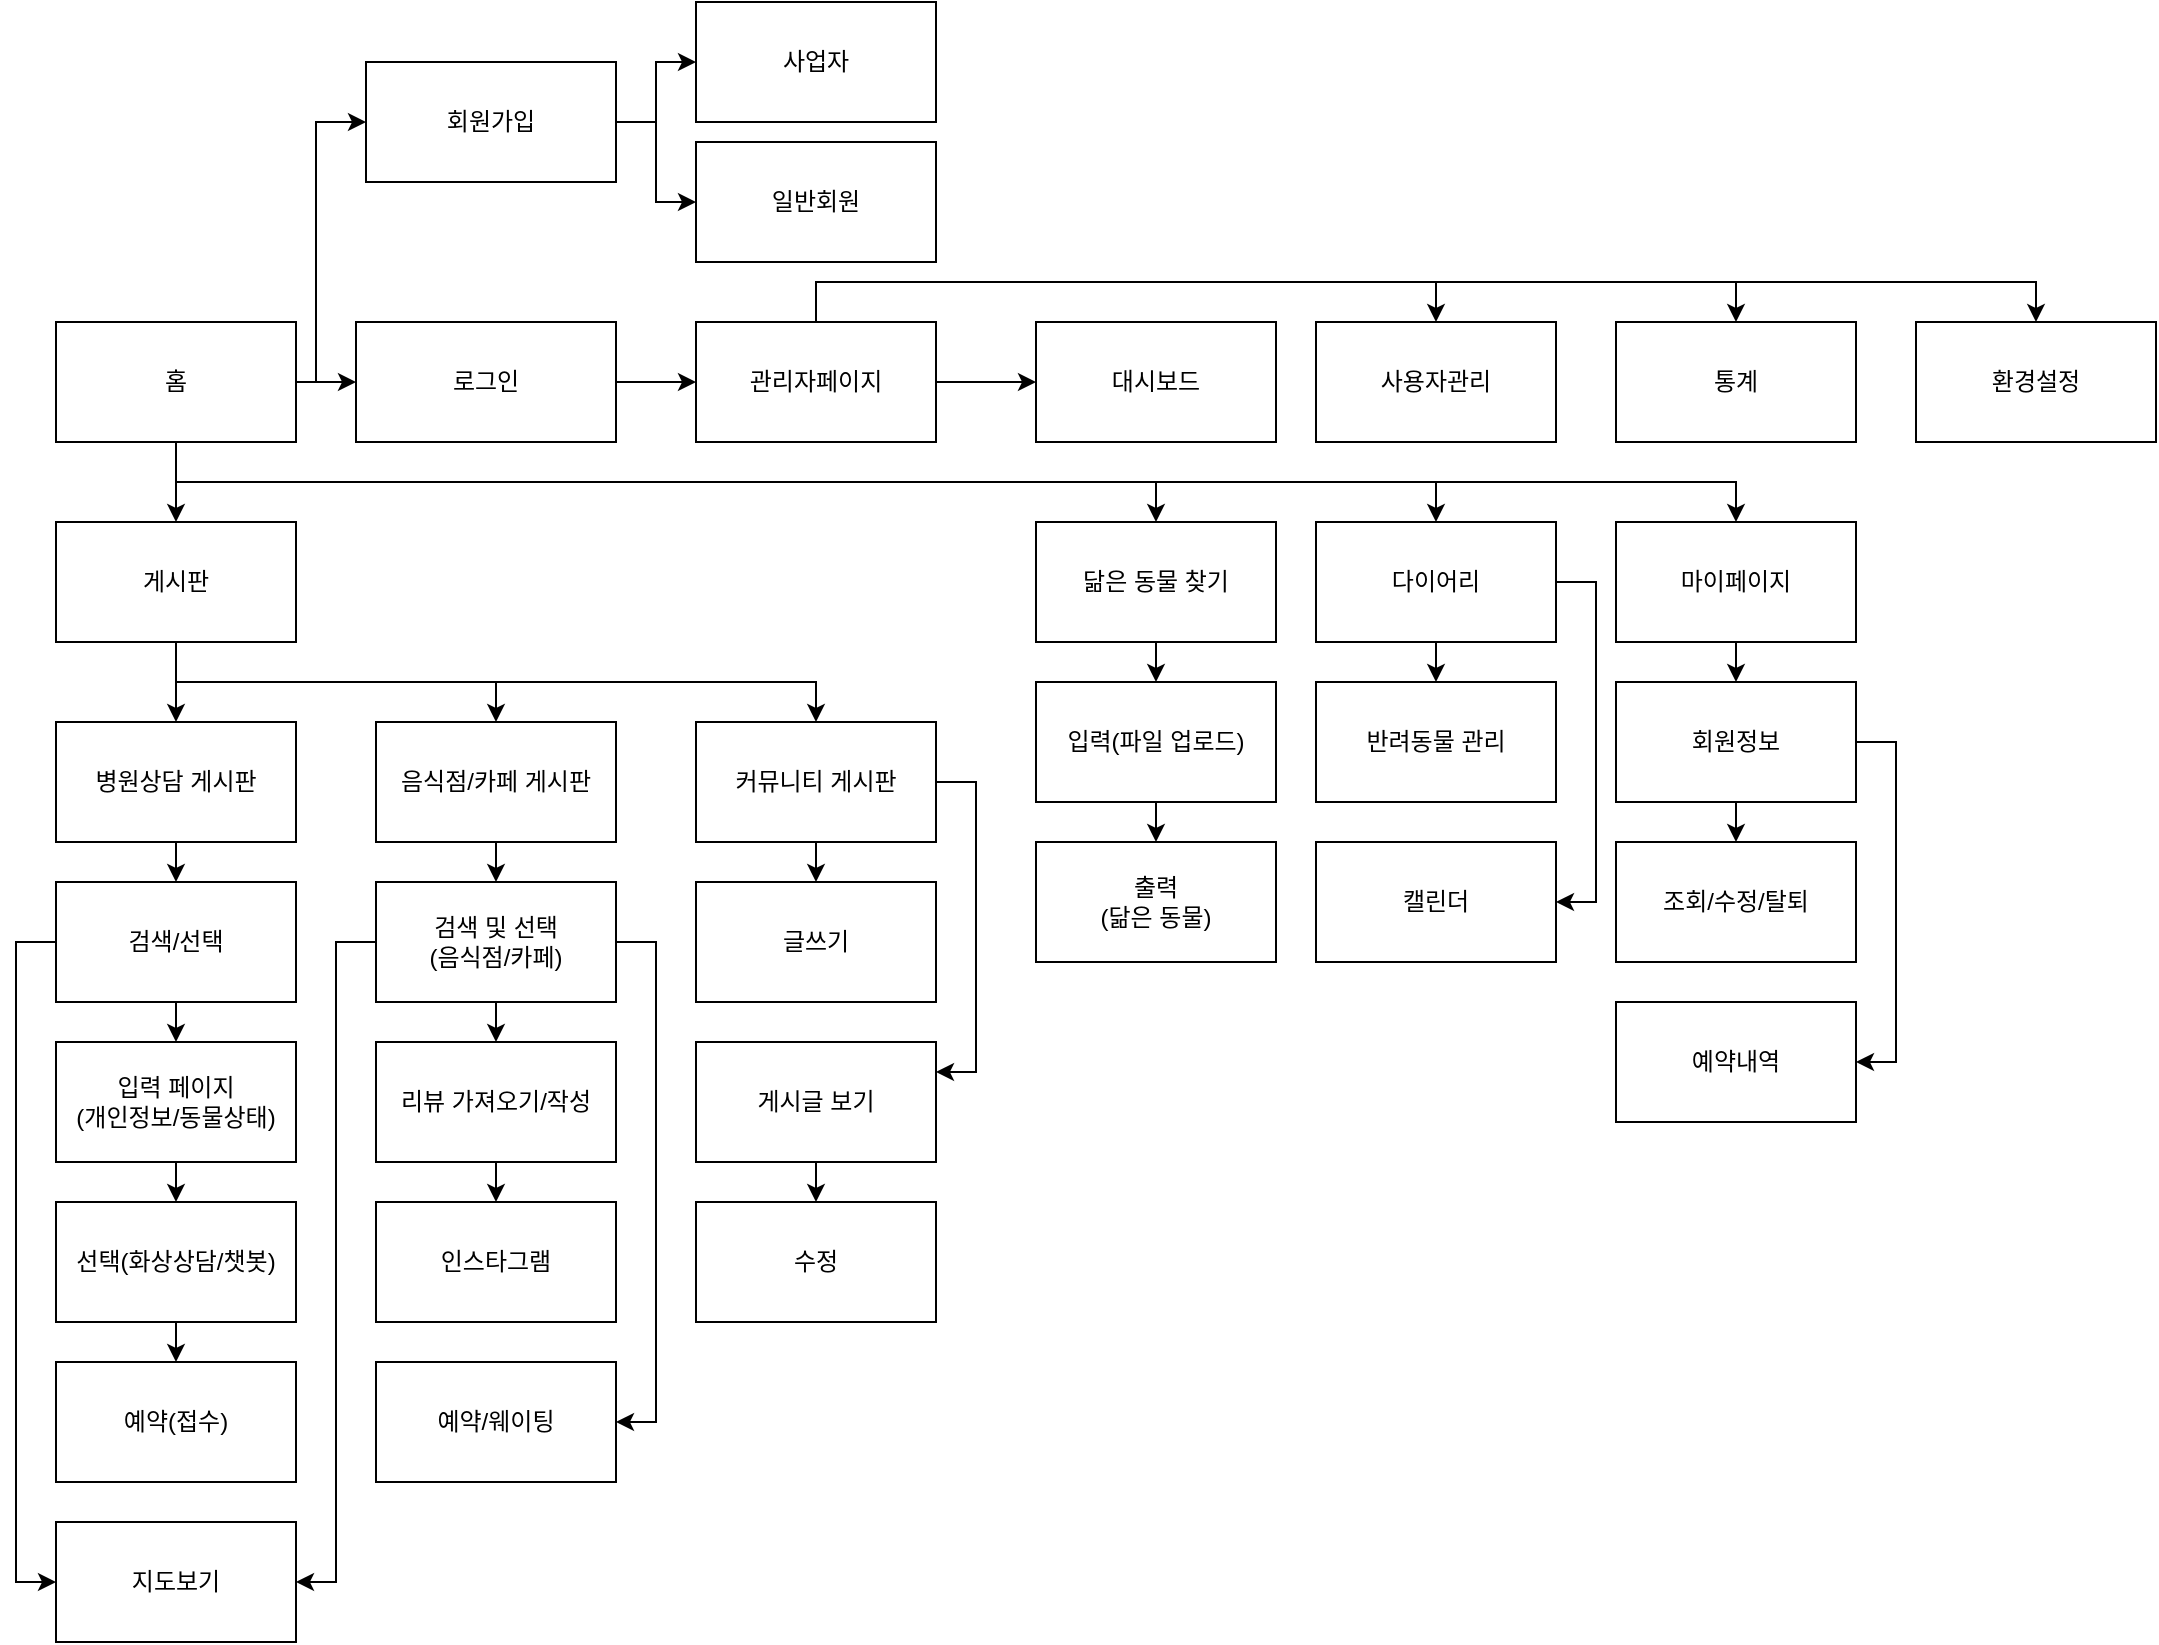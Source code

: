 <mxfile version="14.6.0" type="github" pages="2">
  <diagram id="kgpKYQtTHZ0yAKxKKP6v" name="Page-1">
    <mxGraphModel dx="611" dy="761" grid="1" gridSize="10" guides="1" tooltips="1" connect="1" arrows="1" fold="1" page="1" pageScale="1" pageWidth="2339" pageHeight="3300" math="0" shadow="0">
      <root>
        <mxCell id="0" />
        <mxCell id="1" parent="0" />
        <mxCell id="GSLBzmSpwLws9h_8FePQ-19" style="edgeStyle=orthogonalEdgeStyle;rounded=0;orthogonalLoop=1;jettySize=auto;html=1;exitX=0.5;exitY=1;exitDx=0;exitDy=0;" edge="1" parent="1" source="raWUjm0LwEFKpukJs3A3-2" target="WUAXPZHOC5QMEnY2nZMM-19">
          <mxGeometry relative="1" as="geometry" />
        </mxCell>
        <mxCell id="GSLBzmSpwLws9h_8FePQ-20" style="edgeStyle=orthogonalEdgeStyle;rounded=0;orthogonalLoop=1;jettySize=auto;html=1;exitX=0.5;exitY=1;exitDx=0;exitDy=0;" edge="1" parent="1" source="raWUjm0LwEFKpukJs3A3-2" target="WUAXPZHOC5QMEnY2nZMM-22">
          <mxGeometry relative="1" as="geometry" />
        </mxCell>
        <mxCell id="GSLBzmSpwLws9h_8FePQ-21" style="edgeStyle=orthogonalEdgeStyle;rounded=0;orthogonalLoop=1;jettySize=auto;html=1;exitX=1;exitY=0.5;exitDx=0;exitDy=0;" edge="1" parent="1" source="raWUjm0LwEFKpukJs3A3-2" target="WUAXPZHOC5QMEnY2nZMM-6">
          <mxGeometry relative="1" as="geometry" />
        </mxCell>
        <mxCell id="GSLBzmSpwLws9h_8FePQ-22" style="edgeStyle=orthogonalEdgeStyle;rounded=0;orthogonalLoop=1;jettySize=auto;html=1;exitX=1;exitY=0.5;exitDx=0;exitDy=0;entryX=0;entryY=0.5;entryDx=0;entryDy=0;" edge="1" parent="1" source="raWUjm0LwEFKpukJs3A3-2" target="WUAXPZHOC5QMEnY2nZMM-5">
          <mxGeometry relative="1" as="geometry">
            <Array as="points">
              <mxPoint x="1250" y="590" />
              <mxPoint x="1250" y="460" />
            </Array>
          </mxGeometry>
        </mxCell>
        <mxCell id="GSLBzmSpwLws9h_8FePQ-68" style="edgeStyle=orthogonalEdgeStyle;rounded=0;orthogonalLoop=1;jettySize=auto;html=1;exitX=0.5;exitY=1;exitDx=0;exitDy=0;entryX=0.5;entryY=0;entryDx=0;entryDy=0;" edge="1" parent="1" source="raWUjm0LwEFKpukJs3A3-2" target="raWUjm0LwEFKpukJs3A3-7">
          <mxGeometry relative="1" as="geometry" />
        </mxCell>
        <mxCell id="GSLBzmSpwLws9h_8FePQ-69" style="edgeStyle=orthogonalEdgeStyle;rounded=0;orthogonalLoop=1;jettySize=auto;html=1;exitX=0.5;exitY=1;exitDx=0;exitDy=0;" edge="1" parent="1" source="raWUjm0LwEFKpukJs3A3-2" target="WUAXPZHOC5QMEnY2nZMM-34">
          <mxGeometry relative="1" as="geometry" />
        </mxCell>
        <mxCell id="raWUjm0LwEFKpukJs3A3-2" value="홈" style="rounded=0;whiteSpace=wrap;html=1;" parent="1" vertex="1">
          <mxGeometry x="1120" y="560" width="120" height="60" as="geometry" />
        </mxCell>
        <mxCell id="WUAXPZHOC5QMEnY2nZMM-42" style="edgeStyle=orthogonalEdgeStyle;rounded=0;orthogonalLoop=1;jettySize=auto;html=1;exitX=0.5;exitY=1;exitDx=0;exitDy=0;" parent="1" source="raWUjm0LwEFKpukJs3A3-7" target="WUAXPZHOC5QMEnY2nZMM-25" edge="1">
          <mxGeometry relative="1" as="geometry" />
        </mxCell>
        <mxCell id="WUAXPZHOC5QMEnY2nZMM-46" style="edgeStyle=orthogonalEdgeStyle;rounded=0;orthogonalLoop=1;jettySize=auto;html=1;exitX=0.5;exitY=1;exitDx=0;exitDy=0;" parent="1" source="raWUjm0LwEFKpukJs3A3-7" target="WUAXPZHOC5QMEnY2nZMM-30" edge="1">
          <mxGeometry relative="1" as="geometry" />
        </mxCell>
        <mxCell id="GSLBzmSpwLws9h_8FePQ-39" style="edgeStyle=orthogonalEdgeStyle;rounded=0;orthogonalLoop=1;jettySize=auto;html=1;exitX=0.5;exitY=1;exitDx=0;exitDy=0;" edge="1" parent="1" source="raWUjm0LwEFKpukJs3A3-7" target="WUAXPZHOC5QMEnY2nZMM-39">
          <mxGeometry relative="1" as="geometry" />
        </mxCell>
        <mxCell id="raWUjm0LwEFKpukJs3A3-7" value="게시판" style="rounded=0;whiteSpace=wrap;html=1;" parent="1" vertex="1">
          <mxGeometry x="1120" y="660" width="120" height="60" as="geometry" />
        </mxCell>
        <mxCell id="GSLBzmSpwLws9h_8FePQ-23" style="edgeStyle=orthogonalEdgeStyle;rounded=0;orthogonalLoop=1;jettySize=auto;html=1;exitX=1;exitY=0.5;exitDx=0;exitDy=0;entryX=0;entryY=0.5;entryDx=0;entryDy=0;" edge="1" parent="1" source="WUAXPZHOC5QMEnY2nZMM-5" target="WUAXPZHOC5QMEnY2nZMM-13">
          <mxGeometry relative="1" as="geometry" />
        </mxCell>
        <mxCell id="GSLBzmSpwLws9h_8FePQ-24" style="edgeStyle=orthogonalEdgeStyle;rounded=0;orthogonalLoop=1;jettySize=auto;html=1;exitX=1;exitY=0.5;exitDx=0;exitDy=0;entryX=0;entryY=0.5;entryDx=0;entryDy=0;" edge="1" parent="1" source="WUAXPZHOC5QMEnY2nZMM-5" target="WUAXPZHOC5QMEnY2nZMM-14">
          <mxGeometry relative="1" as="geometry" />
        </mxCell>
        <mxCell id="WUAXPZHOC5QMEnY2nZMM-5" value="회원가입" style="rounded=0;whiteSpace=wrap;html=1;" parent="1" vertex="1">
          <mxGeometry x="1275" y="430" width="125" height="60" as="geometry" />
        </mxCell>
        <mxCell id="GSLBzmSpwLws9h_8FePQ-61" style="edgeStyle=orthogonalEdgeStyle;rounded=0;orthogonalLoop=1;jettySize=auto;html=1;exitX=1;exitY=0.5;exitDx=0;exitDy=0;entryX=0;entryY=0.5;entryDx=0;entryDy=0;" edge="1" parent="1" source="WUAXPZHOC5QMEnY2nZMM-6" target="GSLBzmSpwLws9h_8FePQ-42">
          <mxGeometry relative="1" as="geometry" />
        </mxCell>
        <mxCell id="WUAXPZHOC5QMEnY2nZMM-6" value="로그인" style="rounded=0;whiteSpace=wrap;html=1;" parent="1" vertex="1">
          <mxGeometry x="1270" y="560" width="130" height="60" as="geometry" />
        </mxCell>
        <mxCell id="WUAXPZHOC5QMEnY2nZMM-9" style="edgeStyle=orthogonalEdgeStyle;rounded=0;orthogonalLoop=1;jettySize=auto;html=1;exitX=0.5;exitY=1;exitDx=0;exitDy=0;" parent="1" source="WUAXPZHOC5QMEnY2nZMM-6" target="WUAXPZHOC5QMEnY2nZMM-6" edge="1">
          <mxGeometry relative="1" as="geometry" />
        </mxCell>
        <mxCell id="WUAXPZHOC5QMEnY2nZMM-13" value="사업자" style="rounded=0;whiteSpace=wrap;html=1;" parent="1" vertex="1">
          <mxGeometry x="1440" y="400" width="120" height="60" as="geometry" />
        </mxCell>
        <mxCell id="WUAXPZHOC5QMEnY2nZMM-14" value="일반회원" style="rounded=0;whiteSpace=wrap;html=1;" parent="1" vertex="1">
          <mxGeometry x="1440" y="470" width="120" height="60" as="geometry" />
        </mxCell>
        <mxCell id="GSLBzmSpwLws9h_8FePQ-32" style="edgeStyle=orthogonalEdgeStyle;rounded=0;orthogonalLoop=1;jettySize=auto;html=1;exitX=0.5;exitY=1;exitDx=0;exitDy=0;entryX=0.5;entryY=0;entryDx=0;entryDy=0;" edge="1" parent="1" source="WUAXPZHOC5QMEnY2nZMM-19" target="GSLBzmSpwLws9h_8FePQ-25">
          <mxGeometry relative="1" as="geometry" />
        </mxCell>
        <mxCell id="GSLBzmSpwLws9h_8FePQ-56" style="edgeStyle=orthogonalEdgeStyle;rounded=0;orthogonalLoop=1;jettySize=auto;html=1;exitX=1;exitY=0.5;exitDx=0;exitDy=0;entryX=1;entryY=0.5;entryDx=0;entryDy=0;" edge="1" parent="1" source="WUAXPZHOC5QMEnY2nZMM-19" target="GSLBzmSpwLws9h_8FePQ-53">
          <mxGeometry relative="1" as="geometry" />
        </mxCell>
        <mxCell id="WUAXPZHOC5QMEnY2nZMM-19" value="다이어리" style="rounded=0;whiteSpace=wrap;html=1;" parent="1" vertex="1">
          <mxGeometry x="1750" y="660" width="120" height="60" as="geometry" />
        </mxCell>
        <mxCell id="GSLBzmSpwLws9h_8FePQ-35" style="edgeStyle=orthogonalEdgeStyle;rounded=0;orthogonalLoop=1;jettySize=auto;html=1;exitX=0.5;exitY=1;exitDx=0;exitDy=0;entryX=0.5;entryY=0;entryDx=0;entryDy=0;" edge="1" parent="1" source="WUAXPZHOC5QMEnY2nZMM-22" target="GSLBzmSpwLws9h_8FePQ-26">
          <mxGeometry relative="1" as="geometry" />
        </mxCell>
        <mxCell id="WUAXPZHOC5QMEnY2nZMM-22" value="마이페이지" style="rounded=0;whiteSpace=wrap;html=1;" parent="1" vertex="1">
          <mxGeometry x="1900" y="660" width="120" height="60" as="geometry" />
        </mxCell>
        <mxCell id="WUAXPZHOC5QMEnY2nZMM-45" style="edgeStyle=orthogonalEdgeStyle;rounded=0;orthogonalLoop=1;jettySize=auto;html=1;exitX=0.5;exitY=1;exitDx=0;exitDy=0;entryX=0.5;entryY=0;entryDx=0;entryDy=0;" parent="1" source="WUAXPZHOC5QMEnY2nZMM-23" target="WUAXPZHOC5QMEnY2nZMM-26" edge="1">
          <mxGeometry relative="1" as="geometry" />
        </mxCell>
        <mxCell id="WUAXPZHOC5QMEnY2nZMM-23" value="선택(화상상담/챗봇)" style="rounded=0;whiteSpace=wrap;html=1;" parent="1" vertex="1">
          <mxGeometry x="1120" y="1000" width="120" height="60" as="geometry" />
        </mxCell>
        <mxCell id="WUAXPZHOC5QMEnY2nZMM-44" style="edgeStyle=orthogonalEdgeStyle;rounded=0;orthogonalLoop=1;jettySize=auto;html=1;exitX=0.5;exitY=1;exitDx=0;exitDy=0;entryX=0.5;entryY=0;entryDx=0;entryDy=0;" parent="1" source="WUAXPZHOC5QMEnY2nZMM-24" target="WUAXPZHOC5QMEnY2nZMM-23" edge="1">
          <mxGeometry relative="1" as="geometry" />
        </mxCell>
        <mxCell id="WUAXPZHOC5QMEnY2nZMM-24" value="입력 페이지&lt;br&gt;(개인정보/동물상태)" style="rounded=0;whiteSpace=wrap;html=1;" parent="1" vertex="1">
          <mxGeometry x="1120" y="920" width="120" height="60" as="geometry" />
        </mxCell>
        <mxCell id="GSLBzmSpwLws9h_8FePQ-60" style="edgeStyle=orthogonalEdgeStyle;rounded=0;orthogonalLoop=1;jettySize=auto;html=1;exitX=0.5;exitY=1;exitDx=0;exitDy=0;entryX=0.5;entryY=0;entryDx=0;entryDy=0;" edge="1" parent="1" source="WUAXPZHOC5QMEnY2nZMM-25" target="GSLBzmSpwLws9h_8FePQ-58">
          <mxGeometry relative="1" as="geometry" />
        </mxCell>
        <mxCell id="WUAXPZHOC5QMEnY2nZMM-25" value="병원상담 게시판" style="rounded=0;whiteSpace=wrap;html=1;" parent="1" vertex="1">
          <mxGeometry x="1120" y="760" width="120" height="60" as="geometry" />
        </mxCell>
        <mxCell id="WUAXPZHOC5QMEnY2nZMM-26" value="예약(접수)" style="rounded=0;whiteSpace=wrap;html=1;" parent="1" vertex="1">
          <mxGeometry x="1120" y="1080" width="120" height="60" as="geometry" />
        </mxCell>
        <mxCell id="WUAXPZHOC5QMEnY2nZMM-27" value="인스타그램" style="rounded=0;whiteSpace=wrap;html=1;" parent="1" vertex="1">
          <mxGeometry x="1280" y="1000" width="120" height="60" as="geometry" />
        </mxCell>
        <mxCell id="GSLBzmSpwLws9h_8FePQ-3" style="edgeStyle=orthogonalEdgeStyle;rounded=0;orthogonalLoop=1;jettySize=auto;html=1;exitX=0.5;exitY=1;exitDx=0;exitDy=0;entryX=0.5;entryY=0;entryDx=0;entryDy=0;" edge="1" parent="1" source="WUAXPZHOC5QMEnY2nZMM-28" target="WUAXPZHOC5QMEnY2nZMM-27">
          <mxGeometry relative="1" as="geometry">
            <mxPoint x="1260" y="990" as="targetPoint" />
          </mxGeometry>
        </mxCell>
        <mxCell id="WUAXPZHOC5QMEnY2nZMM-28" value="리뷰 가져오기/작성" style="rounded=0;whiteSpace=wrap;html=1;" parent="1" vertex="1">
          <mxGeometry x="1280" y="920" width="120" height="60" as="geometry" />
        </mxCell>
        <mxCell id="GSLBzmSpwLws9h_8FePQ-2" style="edgeStyle=orthogonalEdgeStyle;rounded=0;orthogonalLoop=1;jettySize=auto;html=1;exitX=0.5;exitY=1;exitDx=0;exitDy=0;entryX=0.5;entryY=0;entryDx=0;entryDy=0;" edge="1" parent="1" source="WUAXPZHOC5QMEnY2nZMM-29" target="WUAXPZHOC5QMEnY2nZMM-28">
          <mxGeometry relative="1" as="geometry" />
        </mxCell>
        <mxCell id="GSLBzmSpwLws9h_8FePQ-10" style="edgeStyle=orthogonalEdgeStyle;rounded=0;orthogonalLoop=1;jettySize=auto;html=1;exitX=1;exitY=0.5;exitDx=0;exitDy=0;entryX=1;entryY=0.5;entryDx=0;entryDy=0;" edge="1" parent="1" source="WUAXPZHOC5QMEnY2nZMM-29" target="WUAXPZHOC5QMEnY2nZMM-35">
          <mxGeometry relative="1" as="geometry" />
        </mxCell>
        <mxCell id="GSLBzmSpwLws9h_8FePQ-65" style="edgeStyle=orthogonalEdgeStyle;rounded=0;orthogonalLoop=1;jettySize=auto;html=1;exitX=0;exitY=0.5;exitDx=0;exitDy=0;entryX=1;entryY=0.5;entryDx=0;entryDy=0;" edge="1" parent="1" source="WUAXPZHOC5QMEnY2nZMM-29" target="GSLBzmSpwLws9h_8FePQ-62">
          <mxGeometry relative="1" as="geometry" />
        </mxCell>
        <mxCell id="WUAXPZHOC5QMEnY2nZMM-29" value="검색 및 선택&lt;br&gt;(음식점/카페)" style="rounded=0;whiteSpace=wrap;html=1;" parent="1" vertex="1">
          <mxGeometry x="1280" y="840" width="120" height="60" as="geometry" />
        </mxCell>
        <mxCell id="GSLBzmSpwLws9h_8FePQ-1" style="edgeStyle=orthogonalEdgeStyle;rounded=0;orthogonalLoop=1;jettySize=auto;html=1;exitX=0.5;exitY=1;exitDx=0;exitDy=0;entryX=0.5;entryY=0;entryDx=0;entryDy=0;" edge="1" parent="1" source="WUAXPZHOC5QMEnY2nZMM-30" target="WUAXPZHOC5QMEnY2nZMM-29">
          <mxGeometry relative="1" as="geometry" />
        </mxCell>
        <mxCell id="WUAXPZHOC5QMEnY2nZMM-30" value="음식점/카페 게시판" style="rounded=0;whiteSpace=wrap;html=1;" parent="1" vertex="1">
          <mxGeometry x="1280" y="760" width="120" height="60" as="geometry" />
        </mxCell>
        <mxCell id="WUAXPZHOC5QMEnY2nZMM-32" value="출력&lt;br&gt;(닮은 동물)" style="rounded=0;whiteSpace=wrap;html=1;" parent="1" vertex="1">
          <mxGeometry x="1610" y="820" width="120" height="60" as="geometry" />
        </mxCell>
        <mxCell id="GSLBzmSpwLws9h_8FePQ-6" style="edgeStyle=orthogonalEdgeStyle;rounded=0;orthogonalLoop=1;jettySize=auto;html=1;exitX=0.5;exitY=1;exitDx=0;exitDy=0;entryX=0.5;entryY=0;entryDx=0;entryDy=0;" edge="1" parent="1" source="WUAXPZHOC5QMEnY2nZMM-33" target="WUAXPZHOC5QMEnY2nZMM-32">
          <mxGeometry relative="1" as="geometry" />
        </mxCell>
        <mxCell id="WUAXPZHOC5QMEnY2nZMM-33" value="입력(파일 업로드)" style="rounded=0;whiteSpace=wrap;html=1;" parent="1" vertex="1">
          <mxGeometry x="1610" y="740" width="120" height="60" as="geometry" />
        </mxCell>
        <mxCell id="GSLBzmSpwLws9h_8FePQ-5" style="edgeStyle=orthogonalEdgeStyle;rounded=0;orthogonalLoop=1;jettySize=auto;html=1;exitX=0.5;exitY=1;exitDx=0;exitDy=0;entryX=0.5;entryY=0;entryDx=0;entryDy=0;" edge="1" parent="1" source="WUAXPZHOC5QMEnY2nZMM-34" target="WUAXPZHOC5QMEnY2nZMM-33">
          <mxGeometry relative="1" as="geometry" />
        </mxCell>
        <mxCell id="WUAXPZHOC5QMEnY2nZMM-34" value="닮은 동물 찾기" style="rounded=0;whiteSpace=wrap;html=1;" parent="1" vertex="1">
          <mxGeometry x="1610" y="660" width="120" height="60" as="geometry" />
        </mxCell>
        <mxCell id="WUAXPZHOC5QMEnY2nZMM-35" value="예약/웨이팅" style="rounded=0;whiteSpace=wrap;html=1;" parent="1" vertex="1">
          <mxGeometry x="1280" y="1080" width="120" height="60" as="geometry" />
        </mxCell>
        <mxCell id="GSLBzmSpwLws9h_8FePQ-13" style="edgeStyle=orthogonalEdgeStyle;rounded=0;orthogonalLoop=1;jettySize=auto;html=1;exitX=0.5;exitY=1;exitDx=0;exitDy=0;entryX=0.5;entryY=0;entryDx=0;entryDy=0;" edge="1" parent="1" source="WUAXPZHOC5QMEnY2nZMM-39" target="GSLBzmSpwLws9h_8FePQ-7">
          <mxGeometry relative="1" as="geometry" />
        </mxCell>
        <mxCell id="GSLBzmSpwLws9h_8FePQ-18" style="edgeStyle=orthogonalEdgeStyle;rounded=0;orthogonalLoop=1;jettySize=auto;html=1;exitX=1;exitY=0.5;exitDx=0;exitDy=0;entryX=1;entryY=0.25;entryDx=0;entryDy=0;" edge="1" parent="1" source="WUAXPZHOC5QMEnY2nZMM-39" target="GSLBzmSpwLws9h_8FePQ-8">
          <mxGeometry relative="1" as="geometry" />
        </mxCell>
        <mxCell id="WUAXPZHOC5QMEnY2nZMM-39" value="커뮤니티 게시판" style="rounded=0;whiteSpace=wrap;html=1;" parent="1" vertex="1">
          <mxGeometry x="1440" y="760" width="120" height="60" as="geometry" />
        </mxCell>
        <mxCell id="GSLBzmSpwLws9h_8FePQ-7" value="글쓰기" style="rounded=0;whiteSpace=wrap;html=1;" vertex="1" parent="1">
          <mxGeometry x="1440" y="840" width="120" height="60" as="geometry" />
        </mxCell>
        <mxCell id="GSLBzmSpwLws9h_8FePQ-15" style="edgeStyle=orthogonalEdgeStyle;rounded=0;orthogonalLoop=1;jettySize=auto;html=1;exitX=0.5;exitY=1;exitDx=0;exitDy=0;entryX=0.5;entryY=0;entryDx=0;entryDy=0;" edge="1" parent="1" source="GSLBzmSpwLws9h_8FePQ-8" target="GSLBzmSpwLws9h_8FePQ-9">
          <mxGeometry relative="1" as="geometry" />
        </mxCell>
        <mxCell id="GSLBzmSpwLws9h_8FePQ-8" value="게시글 보기" style="whiteSpace=wrap;html=1;" vertex="1" parent="1">
          <mxGeometry x="1440" y="920" width="120" height="60" as="geometry" />
        </mxCell>
        <mxCell id="GSLBzmSpwLws9h_8FePQ-9" value="수정" style="whiteSpace=wrap;html=1;" vertex="1" parent="1">
          <mxGeometry x="1440" y="1000" width="120" height="60" as="geometry" />
        </mxCell>
        <mxCell id="GSLBzmSpwLws9h_8FePQ-25" value="반려동물 관리" style="whiteSpace=wrap;html=1;" vertex="1" parent="1">
          <mxGeometry x="1750" y="740" width="120" height="60" as="geometry" />
        </mxCell>
        <mxCell id="GSLBzmSpwLws9h_8FePQ-36" style="edgeStyle=orthogonalEdgeStyle;rounded=0;orthogonalLoop=1;jettySize=auto;html=1;exitX=0.5;exitY=1;exitDx=0;exitDy=0;entryX=0.5;entryY=0;entryDx=0;entryDy=0;" edge="1" parent="1" source="GSLBzmSpwLws9h_8FePQ-26" target="GSLBzmSpwLws9h_8FePQ-28">
          <mxGeometry relative="1" as="geometry" />
        </mxCell>
        <mxCell id="GSLBzmSpwLws9h_8FePQ-57" style="edgeStyle=orthogonalEdgeStyle;rounded=0;orthogonalLoop=1;jettySize=auto;html=1;exitX=1;exitY=0.5;exitDx=0;exitDy=0;entryX=1;entryY=0.5;entryDx=0;entryDy=0;" edge="1" parent="1" source="GSLBzmSpwLws9h_8FePQ-26" target="GSLBzmSpwLws9h_8FePQ-30">
          <mxGeometry relative="1" as="geometry" />
        </mxCell>
        <mxCell id="GSLBzmSpwLws9h_8FePQ-26" value="회원정보" style="whiteSpace=wrap;html=1;" vertex="1" parent="1">
          <mxGeometry x="1900" y="740" width="120" height="60" as="geometry" />
        </mxCell>
        <mxCell id="GSLBzmSpwLws9h_8FePQ-28" value="조회/수정/탈퇴" style="whiteSpace=wrap;html=1;" vertex="1" parent="1">
          <mxGeometry x="1900" y="820" width="120" height="60" as="geometry" />
        </mxCell>
        <mxCell id="GSLBzmSpwLws9h_8FePQ-30" value="예약내역" style="whiteSpace=wrap;html=1;" vertex="1" parent="1">
          <mxGeometry x="1900" y="900" width="120" height="60" as="geometry" />
        </mxCell>
        <mxCell id="GSLBzmSpwLws9h_8FePQ-49" style="edgeStyle=orthogonalEdgeStyle;rounded=0;orthogonalLoop=1;jettySize=auto;html=1;exitX=1;exitY=0.5;exitDx=0;exitDy=0;entryX=0;entryY=0.5;entryDx=0;entryDy=0;" edge="1" parent="1" source="GSLBzmSpwLws9h_8FePQ-42" target="GSLBzmSpwLws9h_8FePQ-45">
          <mxGeometry relative="1" as="geometry" />
        </mxCell>
        <mxCell id="GSLBzmSpwLws9h_8FePQ-50" style="edgeStyle=orthogonalEdgeStyle;rounded=0;orthogonalLoop=1;jettySize=auto;html=1;exitX=0.5;exitY=0;exitDx=0;exitDy=0;entryX=0.5;entryY=0;entryDx=0;entryDy=0;" edge="1" parent="1" source="GSLBzmSpwLws9h_8FePQ-42" target="GSLBzmSpwLws9h_8FePQ-46">
          <mxGeometry relative="1" as="geometry" />
        </mxCell>
        <mxCell id="GSLBzmSpwLws9h_8FePQ-51" style="edgeStyle=orthogonalEdgeStyle;rounded=0;orthogonalLoop=1;jettySize=auto;html=1;exitX=0.5;exitY=0;exitDx=0;exitDy=0;entryX=0.5;entryY=0;entryDx=0;entryDy=0;" edge="1" parent="1" source="GSLBzmSpwLws9h_8FePQ-42" target="GSLBzmSpwLws9h_8FePQ-47">
          <mxGeometry relative="1" as="geometry" />
        </mxCell>
        <mxCell id="GSLBzmSpwLws9h_8FePQ-52" style="edgeStyle=orthogonalEdgeStyle;rounded=0;orthogonalLoop=1;jettySize=auto;html=1;exitX=0.5;exitY=0;exitDx=0;exitDy=0;entryX=0.5;entryY=0;entryDx=0;entryDy=0;" edge="1" parent="1" source="GSLBzmSpwLws9h_8FePQ-42" target="GSLBzmSpwLws9h_8FePQ-48">
          <mxGeometry relative="1" as="geometry" />
        </mxCell>
        <mxCell id="GSLBzmSpwLws9h_8FePQ-42" value="관리자페이지" style="whiteSpace=wrap;html=1;" vertex="1" parent="1">
          <mxGeometry x="1440" y="560" width="120" height="60" as="geometry" />
        </mxCell>
        <mxCell id="GSLBzmSpwLws9h_8FePQ-45" value="대시보드" style="whiteSpace=wrap;html=1;" vertex="1" parent="1">
          <mxGeometry x="1610" y="560" width="120" height="60" as="geometry" />
        </mxCell>
        <mxCell id="GSLBzmSpwLws9h_8FePQ-46" value="사용자관리" style="whiteSpace=wrap;html=1;" vertex="1" parent="1">
          <mxGeometry x="1750" y="560" width="120" height="60" as="geometry" />
        </mxCell>
        <mxCell id="GSLBzmSpwLws9h_8FePQ-47" value="통계" style="whiteSpace=wrap;html=1;" vertex="1" parent="1">
          <mxGeometry x="1900" y="560" width="120" height="60" as="geometry" />
        </mxCell>
        <mxCell id="GSLBzmSpwLws9h_8FePQ-48" value="환경설정" style="whiteSpace=wrap;html=1;" vertex="1" parent="1">
          <mxGeometry x="2050" y="560" width="120" height="60" as="geometry" />
        </mxCell>
        <mxCell id="GSLBzmSpwLws9h_8FePQ-53" value="캘린더" style="whiteSpace=wrap;html=1;" vertex="1" parent="1">
          <mxGeometry x="1750" y="820" width="120" height="60" as="geometry" />
        </mxCell>
        <mxCell id="GSLBzmSpwLws9h_8FePQ-59" style="edgeStyle=orthogonalEdgeStyle;rounded=0;orthogonalLoop=1;jettySize=auto;html=1;exitX=0.5;exitY=1;exitDx=0;exitDy=0;entryX=0.5;entryY=0;entryDx=0;entryDy=0;" edge="1" parent="1" source="GSLBzmSpwLws9h_8FePQ-58" target="WUAXPZHOC5QMEnY2nZMM-24">
          <mxGeometry relative="1" as="geometry" />
        </mxCell>
        <mxCell id="GSLBzmSpwLws9h_8FePQ-66" style="edgeStyle=orthogonalEdgeStyle;rounded=0;orthogonalLoop=1;jettySize=auto;html=1;exitX=0;exitY=0.5;exitDx=0;exitDy=0;entryX=0;entryY=0.5;entryDx=0;entryDy=0;" edge="1" parent="1" source="GSLBzmSpwLws9h_8FePQ-58" target="GSLBzmSpwLws9h_8FePQ-62">
          <mxGeometry relative="1" as="geometry" />
        </mxCell>
        <mxCell id="GSLBzmSpwLws9h_8FePQ-58" value="검색/선택" style="whiteSpace=wrap;html=1;" vertex="1" parent="1">
          <mxGeometry x="1120" y="840" width="120" height="60" as="geometry" />
        </mxCell>
        <mxCell id="GSLBzmSpwLws9h_8FePQ-62" value="지도보기" style="whiteSpace=wrap;html=1;" vertex="1" parent="1">
          <mxGeometry x="1120" y="1160" width="120" height="60" as="geometry" />
        </mxCell>
      </root>
    </mxGraphModel>
  </diagram>
  <diagram id="6yoQo2bE6TiGa_mnWJY3" name="Page-2">
    <mxGraphModel dx="856" dy="1066" grid="1" gridSize="10" guides="1" tooltips="1" connect="1" arrows="1" fold="1" page="1" pageScale="1" pageWidth="827" pageHeight="1169" math="0" shadow="0">
      <root>
        <mxCell id="7L7yaQTqH9W5R-ABc_-u-0" />
        <mxCell id="7L7yaQTqH9W5R-ABc_-u-1" parent="7L7yaQTqH9W5R-ABc_-u-0" />
        <mxCell id="BEiP08h1KJlj8OSXNZNr-2" value="" style="ellipse;whiteSpace=wrap;html=1;aspect=fixed;fillColor=#000000;" vertex="1" parent="7L7yaQTqH9W5R-ABc_-u-1">
          <mxGeometry x="390" y="60" width="80" height="80" as="geometry" />
        </mxCell>
        <mxCell id="BEiP08h1KJlj8OSXNZNr-5" value="입력" style="rounded=1;whiteSpace=wrap;html=1;align=center;fillColor=#FFFFFF;" vertex="1" parent="7L7yaQTqH9W5R-ABc_-u-1">
          <mxGeometry x="370" y="200" width="120" height="60" as="geometry" />
        </mxCell>
      </root>
    </mxGraphModel>
  </diagram>
</mxfile>
